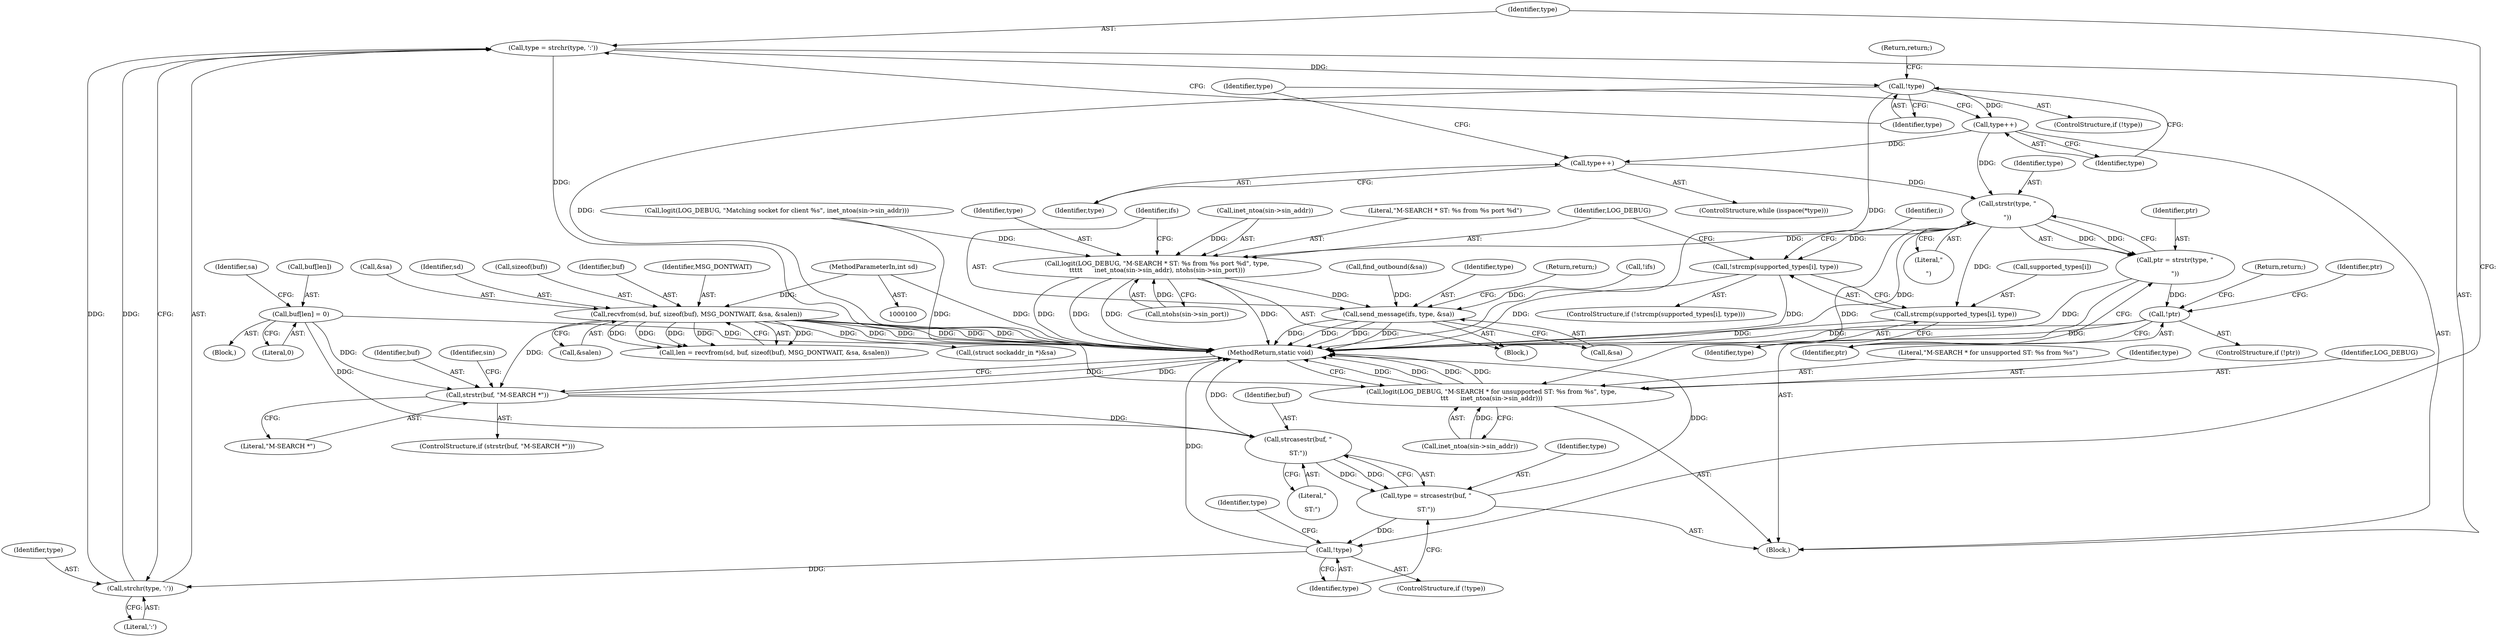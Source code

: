 digraph "1_ssdp-responder_ce04b1f29a137198182f60bbb628d5ceb8171765@API" {
"1000199" [label="(Call,type = strchr(type, ':'))"];
"1000201" [label="(Call,strchr(type, ':'))"];
"1000187" [label="(Call,!type)"];
"1000181" [label="(Call,type = strcasestr(buf, \"\r\nST:\"))"];
"1000183" [label="(Call,strcasestr(buf, \"\r\nST:\"))"];
"1000129" [label="(Call,buf[len] = 0)"];
"1000142" [label="(Call,strstr(buf, \"M-SEARCH *\"))"];
"1000114" [label="(Call,recvfrom(sd, buf, sizeof(buf), MSG_DONTWAIT, &sa, &salen))"];
"1000101" [label="(MethodParameterIn,int sd)"];
"1000205" [label="(Call,!type)"];
"1000208" [label="(Call,type++)"];
"1000214" [label="(Call,type++)"];
"1000218" [label="(Call,strstr(type, \"\r\n\"))"];
"1000216" [label="(Call,ptr = strstr(type, \"\r\n\"))"];
"1000222" [label="(Call,!ptr)"];
"1000240" [label="(Call,!strcmp(supported_types[i], type))"];
"1000241" [label="(Call,strcmp(supported_types[i], type))"];
"1000247" [label="(Call,logit(LOG_DEBUG, \"M-SEARCH * ST: %s from %s port %d\", type,\n\t\t\t\t\t      inet_ntoa(sin->sin_addr), ntohs(sin->sin_port)))"];
"1000259" [label="(Call,send_message(ifs, type, &sa))"];
"1000265" [label="(Call,logit(LOG_DEBUG, \"M-SEARCH * for unsupported ST: %s from %s\", type,\n\t\t\t      inet_ntoa(sin->sin_addr)))"];
"1000214" [label="(Call,type++)"];
"1000199" [label="(Call,type = strchr(type, ':'))"];
"1000218" [label="(Call,strstr(type, \"\r\n\"))"];
"1000142" [label="(Call,strstr(buf, \"M-SEARCH *\"))"];
"1000219" [label="(Identifier,type)"];
"1000217" [label="(Identifier,ptr)"];
"1000255" [label="(Call,ntohs(sin->sin_port))"];
"1000183" [label="(Call,strcasestr(buf, \"\r\nST:\"))"];
"1000213" [label="(Identifier,type)"];
"1000130" [label="(Call,buf[len])"];
"1000129" [label="(Call,buf[len] = 0)"];
"1000264" [label="(Return,return;)"];
"1000246" [label="(Block,)"];
"1000200" [label="(Identifier,type)"];
"1000119" [label="(Identifier,MSG_DONTWAIT)"];
"1000251" [label="(Call,inet_ntoa(sin->sin_addr))"];
"1000267" [label="(Literal,\"M-SEARCH * for unsupported ST: %s from %s\")"];
"1000207" [label="(Return,return;)"];
"1000163" [label="(Call,!ifs)"];
"1000114" [label="(Call,recvfrom(sd, buf, sizeof(buf), MSG_DONTWAIT, &sa, &salen))"];
"1000202" [label="(Identifier,type)"];
"1000265" [label="(Call,logit(LOG_DEBUG, \"M-SEARCH * for unsupported ST: %s from %s\", type,\n\t\t\t      inet_ntoa(sin->sin_addr)))"];
"1000245" [label="(Identifier,type)"];
"1000216" [label="(Call,ptr = strstr(type, \"\r\n\"))"];
"1000208" [label="(Call,type++)"];
"1000268" [label="(Identifier,type)"];
"1000159" [label="(Call,find_outbound(&sa))"];
"1000203" [label="(Literal,':')"];
"1000266" [label="(Identifier,LOG_DEBUG)"];
"1000120" [label="(Call,&sa)"];
"1000224" [label="(Return,return;)"];
"1000201" [label="(Call,strchr(type, ':'))"];
"1000262" [label="(Call,&sa)"];
"1000273" [label="(MethodReturn,static void)"];
"1000143" [label="(Identifier,buf)"];
"1000210" [label="(ControlStructure,while (isspace(*type)))"];
"1000122" [label="(Call,&salen)"];
"1000115" [label="(Identifier,sd)"];
"1000249" [label="(Literal,\"M-SEARCH * ST: %s from %s port %d\")"];
"1000144" [label="(Literal,\"M-SEARCH *\")"];
"1000206" [label="(Identifier,type)"];
"1000247" [label="(Call,logit(LOG_DEBUG, \"M-SEARCH * ST: %s from %s port %d\", type,\n\t\t\t\t\t      inet_ntoa(sin->sin_addr), ntohs(sin->sin_port)))"];
"1000240" [label="(Call,!strcmp(supported_types[i], type))"];
"1000241" [label="(Call,strcmp(supported_types[i], type))"];
"1000220" [label="(Literal,\"\r\n\")"];
"1000237" [label="(Identifier,i)"];
"1000186" [label="(ControlStructure,if (!type))"];
"1000185" [label="(Literal,\"\r\nST:\")"];
"1000141" [label="(ControlStructure,if (strstr(buf, \"M-SEARCH *\")))"];
"1000117" [label="(Call,sizeof(buf))"];
"1000260" [label="(Identifier,ifs)"];
"1000215" [label="(Identifier,type)"];
"1000242" [label="(Call,supported_types[i])"];
"1000174" [label="(Call,logit(LOG_DEBUG, \"Matching socket for client %s\", inet_ntoa(sin->sin_addr)))"];
"1000181" [label="(Call,type = strcasestr(buf, \"\r\nST:\"))"];
"1000248" [label="(Identifier,LOG_DEBUG)"];
"1000222" [label="(Call,!ptr)"];
"1000128" [label="(Block,)"];
"1000209" [label="(Identifier,type)"];
"1000116" [label="(Identifier,buf)"];
"1000133" [label="(Literal,0)"];
"1000187" [label="(Call,!type)"];
"1000184" [label="(Identifier,buf)"];
"1000191" [label="(Identifier,type)"];
"1000188" [label="(Identifier,type)"];
"1000223" [label="(Identifier,ptr)"];
"1000227" [label="(Identifier,ptr)"];
"1000259" [label="(Call,send_message(ifs, type, &sa))"];
"1000152" [label="(Identifier,sin)"];
"1000204" [label="(ControlStructure,if (!type))"];
"1000205" [label="(Call,!type)"];
"1000261" [label="(Identifier,type)"];
"1000269" [label="(Call,inet_ntoa(sin->sin_addr))"];
"1000112" [label="(Call,len = recvfrom(sd, buf, sizeof(buf), MSG_DONTWAIT, &sa, &salen))"];
"1000250" [label="(Identifier,type)"];
"1000182" [label="(Identifier,type)"];
"1000239" [label="(ControlStructure,if (!strcmp(supported_types[i], type)))"];
"1000137" [label="(Identifier,sa)"];
"1000101" [label="(MethodParameterIn,int sd)"];
"1000153" [label="(Call,(struct sockaddr_in *)&sa)"];
"1000221" [label="(ControlStructure,if (!ptr))"];
"1000145" [label="(Block,)"];
"1000199" -> "1000145"  [label="AST: "];
"1000199" -> "1000201"  [label="CFG: "];
"1000200" -> "1000199"  [label="AST: "];
"1000201" -> "1000199"  [label="AST: "];
"1000206" -> "1000199"  [label="CFG: "];
"1000199" -> "1000273"  [label="DDG: "];
"1000201" -> "1000199"  [label="DDG: "];
"1000201" -> "1000199"  [label="DDG: "];
"1000199" -> "1000205"  [label="DDG: "];
"1000201" -> "1000203"  [label="CFG: "];
"1000202" -> "1000201"  [label="AST: "];
"1000203" -> "1000201"  [label="AST: "];
"1000187" -> "1000201"  [label="DDG: "];
"1000187" -> "1000186"  [label="AST: "];
"1000187" -> "1000188"  [label="CFG: "];
"1000188" -> "1000187"  [label="AST: "];
"1000191" -> "1000187"  [label="CFG: "];
"1000200" -> "1000187"  [label="CFG: "];
"1000187" -> "1000273"  [label="DDG: "];
"1000181" -> "1000187"  [label="DDG: "];
"1000181" -> "1000145"  [label="AST: "];
"1000181" -> "1000183"  [label="CFG: "];
"1000182" -> "1000181"  [label="AST: "];
"1000183" -> "1000181"  [label="AST: "];
"1000188" -> "1000181"  [label="CFG: "];
"1000181" -> "1000273"  [label="DDG: "];
"1000183" -> "1000181"  [label="DDG: "];
"1000183" -> "1000181"  [label="DDG: "];
"1000183" -> "1000185"  [label="CFG: "];
"1000184" -> "1000183"  [label="AST: "];
"1000185" -> "1000183"  [label="AST: "];
"1000183" -> "1000273"  [label="DDG: "];
"1000129" -> "1000183"  [label="DDG: "];
"1000142" -> "1000183"  [label="DDG: "];
"1000129" -> "1000128"  [label="AST: "];
"1000129" -> "1000133"  [label="CFG: "];
"1000130" -> "1000129"  [label="AST: "];
"1000133" -> "1000129"  [label="AST: "];
"1000137" -> "1000129"  [label="CFG: "];
"1000129" -> "1000273"  [label="DDG: "];
"1000129" -> "1000142"  [label="DDG: "];
"1000142" -> "1000141"  [label="AST: "];
"1000142" -> "1000144"  [label="CFG: "];
"1000143" -> "1000142"  [label="AST: "];
"1000144" -> "1000142"  [label="AST: "];
"1000152" -> "1000142"  [label="CFG: "];
"1000273" -> "1000142"  [label="CFG: "];
"1000142" -> "1000273"  [label="DDG: "];
"1000142" -> "1000273"  [label="DDG: "];
"1000114" -> "1000142"  [label="DDG: "];
"1000114" -> "1000112"  [label="AST: "];
"1000114" -> "1000122"  [label="CFG: "];
"1000115" -> "1000114"  [label="AST: "];
"1000116" -> "1000114"  [label="AST: "];
"1000117" -> "1000114"  [label="AST: "];
"1000119" -> "1000114"  [label="AST: "];
"1000120" -> "1000114"  [label="AST: "];
"1000122" -> "1000114"  [label="AST: "];
"1000112" -> "1000114"  [label="CFG: "];
"1000114" -> "1000273"  [label="DDG: "];
"1000114" -> "1000273"  [label="DDG: "];
"1000114" -> "1000273"  [label="DDG: "];
"1000114" -> "1000273"  [label="DDG: "];
"1000114" -> "1000273"  [label="DDG: "];
"1000114" -> "1000112"  [label="DDG: "];
"1000114" -> "1000112"  [label="DDG: "];
"1000114" -> "1000112"  [label="DDG: "];
"1000114" -> "1000112"  [label="DDG: "];
"1000114" -> "1000112"  [label="DDG: "];
"1000101" -> "1000114"  [label="DDG: "];
"1000114" -> "1000153"  [label="DDG: "];
"1000101" -> "1000100"  [label="AST: "];
"1000101" -> "1000273"  [label="DDG: "];
"1000205" -> "1000204"  [label="AST: "];
"1000205" -> "1000206"  [label="CFG: "];
"1000206" -> "1000205"  [label="AST: "];
"1000207" -> "1000205"  [label="CFG: "];
"1000209" -> "1000205"  [label="CFG: "];
"1000205" -> "1000273"  [label="DDG: "];
"1000205" -> "1000273"  [label="DDG: "];
"1000205" -> "1000208"  [label="DDG: "];
"1000208" -> "1000145"  [label="AST: "];
"1000208" -> "1000209"  [label="CFG: "];
"1000209" -> "1000208"  [label="AST: "];
"1000213" -> "1000208"  [label="CFG: "];
"1000208" -> "1000214"  [label="DDG: "];
"1000208" -> "1000218"  [label="DDG: "];
"1000214" -> "1000210"  [label="AST: "];
"1000214" -> "1000215"  [label="CFG: "];
"1000215" -> "1000214"  [label="AST: "];
"1000213" -> "1000214"  [label="CFG: "];
"1000214" -> "1000218"  [label="DDG: "];
"1000218" -> "1000216"  [label="AST: "];
"1000218" -> "1000220"  [label="CFG: "];
"1000219" -> "1000218"  [label="AST: "];
"1000220" -> "1000218"  [label="AST: "];
"1000216" -> "1000218"  [label="CFG: "];
"1000218" -> "1000273"  [label="DDG: "];
"1000218" -> "1000216"  [label="DDG: "];
"1000218" -> "1000216"  [label="DDG: "];
"1000218" -> "1000240"  [label="DDG: "];
"1000218" -> "1000241"  [label="DDG: "];
"1000218" -> "1000247"  [label="DDG: "];
"1000218" -> "1000265"  [label="DDG: "];
"1000216" -> "1000145"  [label="AST: "];
"1000217" -> "1000216"  [label="AST: "];
"1000223" -> "1000216"  [label="CFG: "];
"1000216" -> "1000273"  [label="DDG: "];
"1000216" -> "1000222"  [label="DDG: "];
"1000222" -> "1000221"  [label="AST: "];
"1000222" -> "1000223"  [label="CFG: "];
"1000223" -> "1000222"  [label="AST: "];
"1000224" -> "1000222"  [label="CFG: "];
"1000227" -> "1000222"  [label="CFG: "];
"1000222" -> "1000273"  [label="DDG: "];
"1000222" -> "1000273"  [label="DDG: "];
"1000240" -> "1000239"  [label="AST: "];
"1000240" -> "1000241"  [label="CFG: "];
"1000241" -> "1000240"  [label="AST: "];
"1000248" -> "1000240"  [label="CFG: "];
"1000237" -> "1000240"  [label="CFG: "];
"1000240" -> "1000273"  [label="DDG: "];
"1000240" -> "1000273"  [label="DDG: "];
"1000241" -> "1000245"  [label="CFG: "];
"1000242" -> "1000241"  [label="AST: "];
"1000245" -> "1000241"  [label="AST: "];
"1000241" -> "1000273"  [label="DDG: "];
"1000247" -> "1000246"  [label="AST: "];
"1000247" -> "1000255"  [label="CFG: "];
"1000248" -> "1000247"  [label="AST: "];
"1000249" -> "1000247"  [label="AST: "];
"1000250" -> "1000247"  [label="AST: "];
"1000251" -> "1000247"  [label="AST: "];
"1000255" -> "1000247"  [label="AST: "];
"1000260" -> "1000247"  [label="CFG: "];
"1000247" -> "1000273"  [label="DDG: "];
"1000247" -> "1000273"  [label="DDG: "];
"1000247" -> "1000273"  [label="DDG: "];
"1000247" -> "1000273"  [label="DDG: "];
"1000174" -> "1000247"  [label="DDG: "];
"1000251" -> "1000247"  [label="DDG: "];
"1000255" -> "1000247"  [label="DDG: "];
"1000247" -> "1000259"  [label="DDG: "];
"1000259" -> "1000246"  [label="AST: "];
"1000259" -> "1000262"  [label="CFG: "];
"1000260" -> "1000259"  [label="AST: "];
"1000261" -> "1000259"  [label="AST: "];
"1000262" -> "1000259"  [label="AST: "];
"1000264" -> "1000259"  [label="CFG: "];
"1000259" -> "1000273"  [label="DDG: "];
"1000259" -> "1000273"  [label="DDG: "];
"1000259" -> "1000273"  [label="DDG: "];
"1000259" -> "1000273"  [label="DDG: "];
"1000163" -> "1000259"  [label="DDG: "];
"1000159" -> "1000259"  [label="DDG: "];
"1000265" -> "1000145"  [label="AST: "];
"1000265" -> "1000269"  [label="CFG: "];
"1000266" -> "1000265"  [label="AST: "];
"1000267" -> "1000265"  [label="AST: "];
"1000268" -> "1000265"  [label="AST: "];
"1000269" -> "1000265"  [label="AST: "];
"1000273" -> "1000265"  [label="CFG: "];
"1000265" -> "1000273"  [label="DDG: "];
"1000265" -> "1000273"  [label="DDG: "];
"1000265" -> "1000273"  [label="DDG: "];
"1000265" -> "1000273"  [label="DDG: "];
"1000174" -> "1000265"  [label="DDG: "];
"1000269" -> "1000265"  [label="DDG: "];
}
